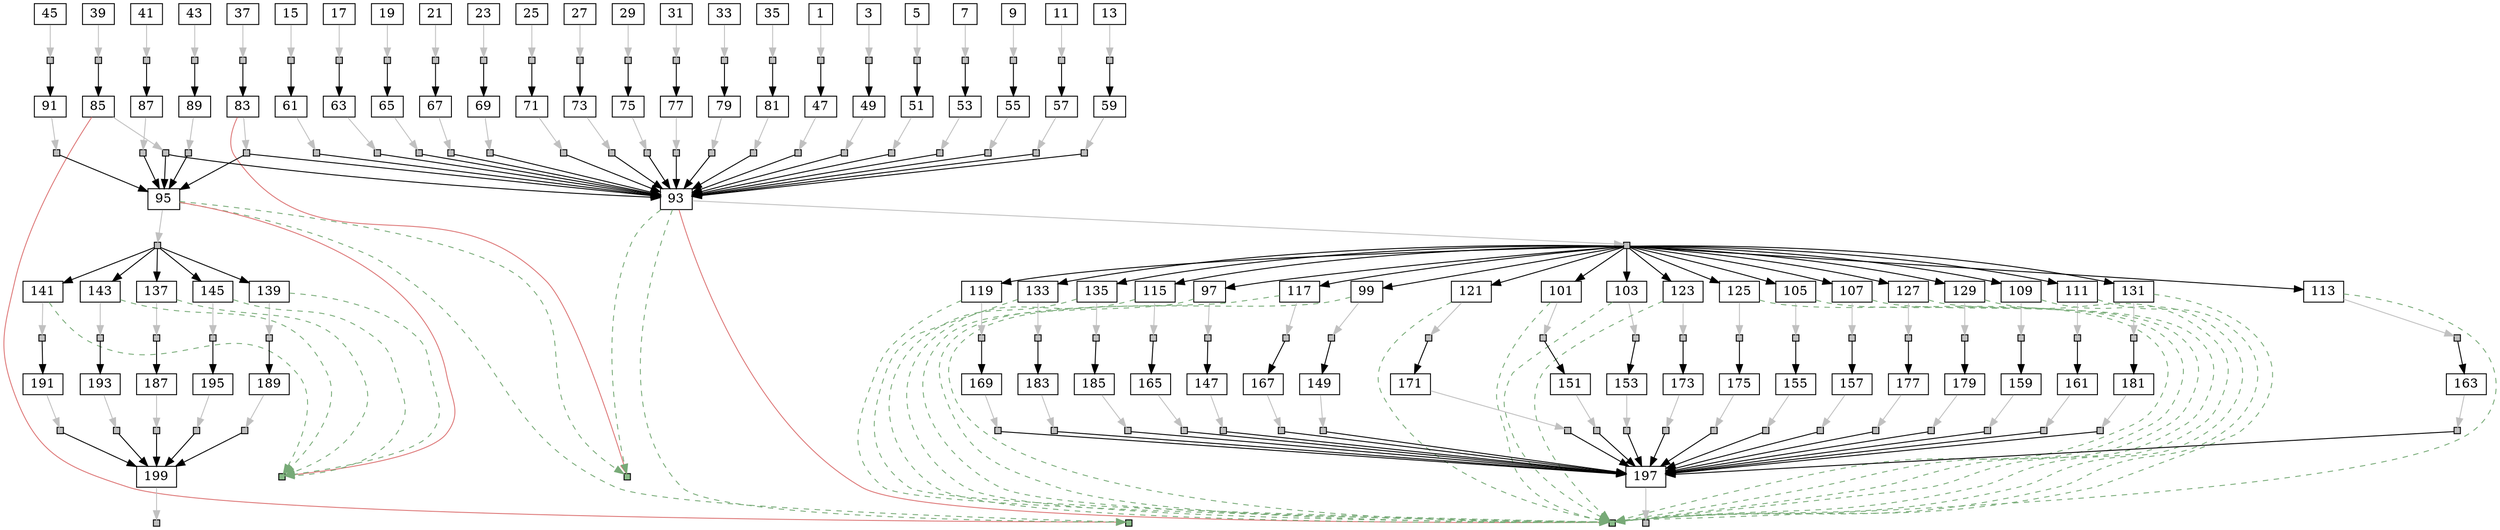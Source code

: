 strict digraph  {
	node [label="\N"];
	1	 [height=0,
		shape=rect,
		size=17.67,
		width=0];
	2	 [fillcolor=gray,
		height=0.1,
		label="",
		shape=rect,
		size=0,
		style=filled,
		width=0.1];
	1 -> 2	 [color=gray,
		size=41507262.0];
	47	 [height=0,
		shape=rect,
		size=411.55,
		width=0];
	2 -> 47	 [size=984101.0];
	3	 [height=0,
		shape=rect,
		size=18.11,
		width=0];
	4	 [fillcolor=gray,
		height=0.1,
		label="",
		shape=rect,
		size=0,
		style=filled,
		width=0.1];
	3 -> 4	 [color=gray,
		size=41441130.0];
	49	 [height=0,
		shape=rect,
		size=618.87,
		width=0];
	4 -> 49	 [size=959224.0];
	5	 [height=0,
		shape=rect,
		size=18.1,
		width=0];
	6	 [fillcolor=gray,
		height=0.1,
		label="",
		shape=rect,
		size=0,
		style=filled,
		width=0.1];
	5 -> 6	 [color=gray,
		size=41501308.0];
	51	 [height=0,
		shape=rect,
		size=343.06,
		width=0];
	6 -> 51	 [size=967515.0];
	7	 [height=0,
		shape=rect,
		size=18.17,
		width=0];
	8	 [fillcolor=gray,
		height=0.1,
		label="",
		shape=rect,
		size=0,
		style=filled,
		width=0.1];
	7 -> 8	 [color=gray,
		size=41451084.0];
	53	 [height=0,
		shape=rect,
		size=243.46,
		width=0];
	8 -> 53	 [size=946487.0];
	9	 [height=0,
		shape=rect,
		size=18.32,
		width=0];
	10	 [fillcolor=gray,
		height=0.1,
		label="",
		shape=rect,
		size=0,
		style=filled,
		width=0.1];
	9 -> 10	 [color=gray,
		size=41450958.0];
	55	 [height=0,
		shape=rect,
		size=508.3,
		width=0];
	10 -> 55	 [size=1008333.0];
	11	 [height=0,
		shape=rect,
		size=18.19,
		width=0];
	12	 [fillcolor=gray,
		height=0.1,
		label="",
		shape=rect,
		size=0,
		style=filled,
		width=0.1];
	11 -> 12	 [color=gray,
		size=41507464.0];
	57	 [height=0,
		shape=rect,
		size=399.8,
		width=0];
	12 -> 57	 [size=963252.0];
	13	 [height=0,
		shape=rect,
		size=18.17,
		width=0];
	14	 [fillcolor=gray,
		height=0.1,
		label="",
		shape=rect,
		size=0,
		style=filled,
		width=0.1];
	13 -> 14	 [color=gray,
		size=41532310.0];
	59	 [height=0,
		shape=rect,
		size=501.25,
		width=0];
	14 -> 59	 [size=994991.0];
	15	 [height=0,
		shape=rect,
		size=18.15,
		width=0];
	16	 [fillcolor=gray,
		height=0.1,
		label="",
		shape=rect,
		size=0,
		style=filled,
		width=0.1];
	15 -> 16	 [color=gray,
		size=41489293.0];
	61	 [height=0,
		shape=rect,
		size=255.44,
		width=0];
	16 -> 61	 [size=968446.0];
	17	 [height=0,
		shape=rect,
		size=18.25,
		width=0];
	18	 [fillcolor=gray,
		height=0.1,
		label="",
		shape=rect,
		size=0,
		style=filled,
		width=0.1];
	17 -> 18	 [color=gray,
		size=41492054.0];
	63	 [height=0,
		shape=rect,
		size=639.54,
		width=0];
	18 -> 63	 [size=994794.0];
	19	 [height=0,
		shape=rect,
		size=17.81,
		width=0];
	20	 [fillcolor=gray,
		height=0.1,
		label="",
		shape=rect,
		size=0,
		style=filled,
		width=0.1];
	19 -> 20	 [color=gray,
		size=41477940.0];
	65	 [height=0,
		shape=rect,
		size=411.64,
		width=0];
	20 -> 65	 [size=985506.0];
	21	 [height=0,
		shape=rect,
		size=18.2,
		width=0];
	22	 [fillcolor=gray,
		height=0.1,
		label="",
		shape=rect,
		size=0,
		style=filled,
		width=0.1];
	21 -> 22	 [color=gray,
		size=41495887.0];
	67	 [height=0,
		shape=rect,
		size=336.96,
		width=0];
	22 -> 67	 [size=988985.0];
	23	 [height=0,
		shape=rect,
		size=19.13,
		width=0];
	24	 [fillcolor=gray,
		height=0.1,
		label="",
		shape=rect,
		size=0,
		style=filled,
		width=0.1];
	23 -> 24	 [color=gray,
		size=41491875.0];
	69	 [height=0,
		shape=rect,
		size=232.29,
		width=0];
	24 -> 69	 [size=990239.0];
	25	 [height=0,
		shape=rect,
		size=17.82,
		width=0];
	26	 [fillcolor=gray,
		height=0.1,
		label="",
		shape=rect,
		size=0,
		style=filled,
		width=0.1];
	25 -> 26	 [color=gray,
		size=41509565.0];
	71	 [height=0,
		shape=rect,
		size=568.45,
		width=0];
	26 -> 71	 [size=1000225.0];
	27	 [height=0,
		shape=rect,
		size=17.84,
		width=0];
	28	 [fillcolor=gray,
		height=0.1,
		label="",
		shape=rect,
		size=0,
		style=filled,
		width=0.1];
	27 -> 28	 [color=gray,
		size=41534916.0];
	73	 [height=0,
		shape=rect,
		size=462.47,
		width=0];
	28 -> 73	 [size=1002448.0];
	29	 [height=0,
		shape=rect,
		size=18.24,
		width=0];
	30	 [fillcolor=gray,
		height=0.1,
		label="",
		shape=rect,
		size=0,
		style=filled,
		width=0.1];
	29 -> 30	 [color=gray,
		size=41472636.0];
	75	 [height=0,
		shape=rect,
		size=685.52,
		width=0];
	30 -> 75	 [size=945805.0];
	31	 [height=0,
		shape=rect,
		size=17.67,
		width=0];
	32	 [fillcolor=gray,
		height=0.1,
		label="",
		shape=rect,
		size=0,
		style=filled,
		width=0.1];
	31 -> 32	 [color=gray,
		size=41500545.0];
	77	 [height=0,
		shape=rect,
		size=411.15,
		width=0];
	32 -> 77	 [size=970225.0];
	33	 [height=0,
		shape=rect,
		size=17.93,
		width=0];
	34	 [fillcolor=gray,
		height=0.1,
		label="",
		shape=rect,
		size=0,
		style=filled,
		width=0.1];
	33 -> 34	 [color=gray,
		size=41493121.0];
	79	 [height=0,
		shape=rect,
		size=554.07,
		width=0];
	34 -> 79	 [size=973420.0];
	35	 [height=0,
		shape=rect,
		size=18.64,
		width=0];
	36	 [fillcolor=gray,
		height=0.1,
		label="",
		shape=rect,
		size=0,
		style=filled,
		width=0.1];
	35 -> 36	 [color=gray,
		size=41532772.0];
	81	 [height=0,
		shape=rect,
		size=516.57,
		width=0];
	36 -> 81	 [size=1019620.0];
	37	 [height=0,
		shape=rect,
		size=17.4,
		width=0];
	38	 [fillcolor=gray,
		height=0.1,
		label="",
		shape=rect,
		size=0,
		style=filled,
		width=0.1];
	37 -> 38	 [color=gray,
		size=41489979.0];
	83	 [height=0,
		shape=rect,
		size=279.61,
		width=0];
	38 -> 83	 [size=988779.0];
	39	 [height=0,
		shape=rect,
		size=16.56,
		width=0];
	40	 [fillcolor=gray,
		height=0.1,
		label="",
		shape=rect,
		size=0,
		style=filled,
		width=0.1];
	39 -> 40	 [color=gray,
		size=41455840.0];
	85	 [height=0,
		shape=rect,
		size=649.31,
		width=0];
	40 -> 85	 [size=955997.0];
	41	 [height=0,
		shape=rect,
		size=17.98,
		width=0];
	42	 [fillcolor=gray,
		height=0.1,
		label="",
		shape=rect,
		size=0,
		style=filled,
		width=0.1];
	41 -> 42	 [color=gray,
		size=41468010.0];
	87	 [height=0,
		shape=rect,
		size=630.23,
		width=0];
	42 -> 87	 [size=968102.0];
	43	 [height=0,
		shape=rect,
		size=18.06,
		width=0];
	44	 [fillcolor=gray,
		height=0.1,
		label="",
		shape=rect,
		size=0,
		style=filled,
		width=0.1];
	43 -> 44	 [color=gray,
		size=41453810.0];
	89	 [height=0,
		shape=rect,
		size=496.86,
		width=0];
	44 -> 89	 [size=988232.0];
	45	 [height=0,
		shape=rect,
		size=18.65,
		width=0];
	46	 [fillcolor=gray,
		height=0.1,
		label="",
		shape=rect,
		size=0,
		style=filled,
		width=0.1];
	45 -> 46	 [color=gray,
		size=41486971.0];
	91	 [height=0,
		shape=rect,
		size=326.3,
		width=0];
	46 -> 91	 [size=971806.0];
	48	 [fillcolor=gray,
		height=0.1,
		label="",
		shape=rect,
		size=0,
		style=filled,
		width=0.1];
	47 -> 48	 [color=gray,
		size=43250551.0];
	93	 [height=0,
		shape=rect,
		size=5.37,
		width=0];
	48 -> 93	 [size=305967.0];
	50	 [fillcolor=gray,
		height=0.1,
		label="",
		shape=rect,
		size=0,
		style=filled,
		width=0.1];
	49 -> 50	 [color=gray,
		size=43214438.0];
	50 -> 93	 [size=311109.0];
	52	 [fillcolor=gray,
		height=0.1,
		label="",
		shape=rect,
		size=0,
		style=filled,
		width=0.1];
	51 -> 52	 [color=gray,
		size=43383066.0];
	52 -> 93	 [size=427850.0];
	54	 [fillcolor=gray,
		height=0.1,
		label="",
		shape=rect,
		size=0,
		style=filled,
		width=0.1];
	53 -> 54	 [color=gray,
		size=43368399.0];
	54 -> 93	 [size=442379.0];
	56	 [fillcolor=gray,
		height=0.1,
		label="",
		shape=rect,
		size=0,
		style=filled,
		width=0.1];
	55 -> 56	 [color=gray,
		size=43073845.0];
	56 -> 93	 [size=209797.0];
	58	 [fillcolor=gray,
		height=0.1,
		label="",
		shape=rect,
		size=0,
		style=filled,
		width=0.1];
	57 -> 58	 [color=gray,
		size=43215724.0];
	58 -> 93	 [size=250089.0];
	60	 [fillcolor=gray,
		height=0.1,
		label="",
		shape=rect,
		size=0,
		style=filled,
		width=0.1];
	59 -> 60	 [color=gray,
		size=43174715.0];
	60 -> 93	 [size=215973.0];
	62	 [fillcolor=gray,
		height=0.1,
		label="",
		shape=rect,
		size=0,
		style=filled,
		width=0.1];
	61 -> 62	 [color=gray,
		size=43265734.0];
	62 -> 93	 [size=323464.0];
	64	 [fillcolor=gray,
		height=0.1,
		label="",
		shape=rect,
		size=0,
		style=filled,
		width=0.1];
	63 -> 64	 [color=gray,
		size=43165570.0];
	64 -> 93	 [size=246887.0];
	66	 [fillcolor=gray,
		height=0.1,
		label="",
		shape=rect,
		size=0,
		style=filled,
		width=0.1];
	65 -> 66	 [color=gray,
		size=43317024.0];
	66 -> 93	 [size=403167.0];
	68	 [fillcolor=gray,
		height=0.1,
		label="",
		shape=rect,
		size=0,
		style=filled,
		width=0.1];
	67 -> 68	 [color=gray,
		size=43324309.0];
	68 -> 93	 [size=395984.0];
	70	 [fillcolor=gray,
		height=0.1,
		label="",
		shape=rect,
		size=0,
		style=filled,
		width=0.1];
	69 -> 70	 [color=gray,
		size=43185956.0];
	70 -> 93	 [size=262897.0];
	72	 [fillcolor=gray,
		height=0.1,
		label="",
		shape=rect,
		size=0,
		style=filled,
		width=0.1];
	71 -> 72	 [color=gray,
		size=43160990.0];
	72 -> 93	 [size=230227.0];
	74	 [fillcolor=gray,
		height=0.1,
		label="",
		shape=rect,
		size=0,
		style=filled,
		width=0.1];
	73 -> 74	 [color=gray,
		size=43397837.0];
	74 -> 93	 [size=443946.0];
	76	 [fillcolor=gray,
		height=0.1,
		label="",
		shape=rect,
		size=0,
		style=filled,
		width=0.1];
	75 -> 76	 [color=gray,
		size=43280846.0];
	76 -> 93	 [size=332592.0];
	78	 [fillcolor=gray,
		height=0.1,
		label="",
		shape=rect,
		size=0,
		style=filled,
		width=0.1];
	77 -> 78	 [color=gray,
		size=43171300.0];
	78 -> 93	 [size=219557.0];
	80	 [fillcolor=gray,
		height=0.1,
		label="",
		shape=rect,
		size=0,
		style=filled,
		width=0.1];
	79 -> 80	 [color=gray,
		size=43137584.0];
	80 -> 93	 [size=196460.0];
	82	 [fillcolor=gray,
		height=0.1,
		label="",
		shape=rect,
		size=0,
		style=filled,
		width=0.1];
	81 -> 82	 [color=gray,
		size=43397962.0];
	82 -> 93	 [size=463387.0];
	84	 [fillcolor=gray,
		height=0.1,
		label="",
		shape=rect,
		size=0,
		style=filled,
		width=0.1];
	83 -> 84	 [color=gray,
		size=43344127.0];
	201	 [fillcolor="#88bb88",
		height=0.1,
		label="",
		shape=rect,
		size=0,
		style=filled,
		width=0.1];
	83 -> 201	 [color="#dd7777",
		size=232767.0,
		weight=0];
	84 -> 93	 [size=0];
	95	 [height=0,
		shape=rect,
		size=5.52,
		width=0];
	84 -> 95	 [size=0];
	86	 [fillcolor=gray,
		height=0.1,
		label="",
		shape=rect,
		size=0,
		style=filled,
		width=0.1];
	85 -> 86	 [color=gray,
		size=43110735.0];
	202	 [fillcolor="#88bb88",
		height=0.1,
		label="",
		shape=rect,
		size=0,
		style=filled,
		width=0.1];
	85 -> 202	 [color="#dd7777",
		size=232767.0,
		weight=0];
	86 -> 93	 [size=0];
	86 -> 95	 [size=0];
	88	 [fillcolor=gray,
		height=0.1,
		label="",
		shape=rect,
		size=0,
		style=filled,
		width=0.1];
	87 -> 88	 [color=gray,
		size=43165477.0];
	88 -> 95	 [size=244146.0];
	90	 [fillcolor=gray,
		height=0.1,
		label="",
		shape=rect,
		size=0,
		style=filled,
		width=0.1];
	89 -> 90	 [color=gray,
		size=43316745.0];
	90 -> 95	 [size=429744.0];
	92	 [fillcolor=gray,
		height=0.1,
		label="",
		shape=rect,
		size=0,
		style=filled,
		width=0.1];
	91 -> 92	 [color=gray,
		size=43369495.0];
	92 -> 95	 [size=432907.0];
	94	 [fillcolor=gray,
		height=0.1,
		label="",
		shape=rect,
		size=0,
		style=filled,
		width=0.1];
	93 -> 94	 [color=gray,
		size=652326.0];
	93 -> 201	 [color="#77aa77",
		size=0,
		style=dashed,
		weight=0];
	93 -> 202	 [color="#77aa77",
		size=0,
		style=dashed,
		weight=0];
	203	 [fillcolor="#88bb88",
		height=0.1,
		label="",
		shape=rect,
		size=0,
		style=filled,
		width=0.1];
	93 -> 203	 [color="#dd7777",
		size=232767.0,
		weight=0];
	97	 [height=0,
		shape=rect,
		size=5.19,
		width=0];
	94 -> 97	 [size=0];
	99	 [height=0,
		shape=rect,
		size=5.17,
		width=0];
	94 -> 99	 [size=0];
	101	 [height=0,
		shape=rect,
		size=5.28,
		width=0];
	94 -> 101	 [size=0];
	103	 [height=0,
		shape=rect,
		size=4.79,
		width=0];
	94 -> 103	 [size=0];
	105	 [height=0,
		shape=rect,
		size=5.33,
		width=0];
	94 -> 105	 [size=0];
	107	 [height=0,
		shape=rect,
		size=4.74,
		width=0];
	94 -> 107	 [size=0];
	109	 [height=0,
		shape=rect,
		size=5.19,
		width=0];
	94 -> 109	 [size=0];
	111	 [height=0,
		shape=rect,
		size=5.07,
		width=0];
	94 -> 111	 [size=0];
	113	 [height=0,
		shape=rect,
		size=4.94,
		width=0];
	94 -> 113	 [size=0];
	115	 [height=0,
		shape=rect,
		size=4.69,
		width=0];
	94 -> 115	 [size=0];
	117	 [height=0,
		shape=rect,
		size=5.06,
		width=0];
	94 -> 117	 [size=0];
	119	 [height=0,
		shape=rect,
		size=5.32,
		width=0];
	94 -> 119	 [size=0];
	121	 [height=0,
		shape=rect,
		size=4.79,
		width=0];
	94 -> 121	 [size=0];
	123	 [height=0,
		shape=rect,
		size=5.15,
		width=0];
	94 -> 123	 [size=0];
	125	 [height=0,
		shape=rect,
		size=4.94,
		width=0];
	94 -> 125	 [size=0];
	127	 [height=0,
		shape=rect,
		size=5.02,
		width=0];
	94 -> 127	 [size=0];
	129	 [height=0,
		shape=rect,
		size=5.5,
		width=0];
	94 -> 129	 [size=0];
	131	 [height=0,
		shape=rect,
		size=5.28,
		width=0];
	94 -> 131	 [size=0];
	133	 [height=0,
		shape=rect,
		size=5.1,
		width=0];
	94 -> 133	 [size=0];
	135	 [height=0,
		shape=rect,
		size=5.04,
		width=0];
	94 -> 135	 [size=0];
	96	 [fillcolor=gray,
		height=0.1,
		label="",
		shape=rect,
		size=0,
		style=filled,
		width=0.1];
	95 -> 96	 [color=gray,
		size=646258.0];
	95 -> 201	 [color="#77aa77",
		size=0,
		style=dashed,
		weight=0];
	95 -> 202	 [color="#77aa77",
		size=0,
		style=dashed,
		weight=0];
	204	 [fillcolor="#88bb88",
		height=0.1,
		label="",
		shape=rect,
		size=0,
		style=filled,
		width=0.1];
	95 -> 204	 [color="#dd7777",
		size=232767.0,
		weight=0];
	137	 [height=0,
		shape=rect,
		size=5.26,
		width=0];
	96 -> 137	 [size=0];
	139	 [height=0,
		shape=rect,
		size=4.89,
		width=0];
	96 -> 139	 [size=0];
	141	 [height=0,
		shape=rect,
		size=4.77,
		width=0];
	96 -> 141	 [size=0];
	143	 [height=0,
		shape=rect,
		size=4.97,
		width=0];
	96 -> 143	 [size=0];
	145	 [height=0,
		shape=rect,
		size=4.59,
		width=0];
	96 -> 145	 [size=0];
	98	 [fillcolor=gray,
		height=0.1,
		label="",
		shape=rect,
		size=0,
		style=filled,
		width=0.1];
	97 -> 98	 [color=gray,
		size=57156.0];
	97 -> 203	 [color="#77aa77",
		size=0,
		style=dashed,
		weight=0];
	147	 [height=0,
		shape=rect,
		size=609.96,
		width=0];
	98 -> 147	 [size=15803.0];
	100	 [fillcolor=gray,
		height=0.1,
		label="",
		shape=rect,
		size=0,
		style=filled,
		width=0.1];
	99 -> 100	 [color=gray,
		size=55767.0];
	99 -> 203	 [color="#77aa77",
		size=0,
		style=dashed,
		weight=0];
	149	 [height=0,
		shape=rect,
		size=626.95,
		width=0];
	100 -> 149	 [size=14414.0];
	102	 [fillcolor=gray,
		height=0.1,
		label="",
		shape=rect,
		size=0,
		style=filled,
		width=0.1];
	101 -> 102	 [color=gray,
		size=53647.0];
	101 -> 203	 [color="#77aa77",
		size=0,
		style=dashed,
		weight=0];
	151	 [height=0,
		shape=rect,
		size=605.88,
		width=0];
	102 -> 151	 [size=12294.0];
	104	 [fillcolor=gray,
		height=0.1,
		label="",
		shape=rect,
		size=0,
		style=filled,
		width=0.1];
	103 -> 104	 [color=gray,
		size=56255.0];
	103 -> 203	 [color="#77aa77",
		size=0,
		style=dashed,
		weight=0];
	153	 [height=0,
		shape=rect,
		size=475.46,
		width=0];
	104 -> 153	 [size=14902.0];
	106	 [fillcolor=gray,
		height=0.1,
		label="",
		shape=rect,
		size=0,
		style=filled,
		width=0.1];
	105 -> 106	 [color=gray,
		size=48361.0];
	105 -> 203	 [color="#77aa77",
		size=0,
		style=dashed,
		weight=0];
	155	 [height=0,
		shape=rect,
		size=638.11,
		width=0];
	106 -> 155	 [size=7008.0];
	108	 [fillcolor=gray,
		height=0.1,
		label="",
		shape=rect,
		size=0,
		style=filled,
		width=0.1];
	107 -> 108	 [color=gray,
		size=60110.0];
	107 -> 203	 [color="#77aa77",
		size=0,
		style=dashed,
		weight=0];
	157	 [height=0,
		shape=rect,
		size=430.59,
		width=0];
	108 -> 157	 [size=18757.0];
	110	 [fillcolor=gray,
		height=0.1,
		label="",
		shape=rect,
		size=0,
		style=filled,
		width=0.1];
	109 -> 110	 [color=gray,
		size=47860.0];
	109 -> 203	 [color="#77aa77",
		size=0,
		style=dashed,
		weight=0];
	159	 [height=0,
		shape=rect,
		size=555.65,
		width=0];
	110 -> 159	 [size=6507.0];
	112	 [fillcolor=gray,
		height=0.1,
		label="",
		shape=rect,
		size=0,
		style=filled,
		width=0.1];
	111 -> 112	 [color=gray,
		size=59404.0];
	111 -> 203	 [color="#77aa77",
		size=0,
		style=dashed,
		weight=0];
	161	 [height=0,
		shape=rect,
		size=428.65,
		width=0];
	112 -> 161	 [size=18051.0];
	114	 [fillcolor=gray,
		height=0.1,
		label="",
		shape=rect,
		size=0,
		style=filled,
		width=0.1];
	113 -> 114	 [color=gray,
		size=50606.0];
	113 -> 203	 [color="#77aa77",
		size=0,
		style=dashed,
		weight=0];
	163	 [height=0,
		shape=rect,
		size=274.22,
		width=0];
	114 -> 163	 [size=9253.0];
	116	 [fillcolor=gray,
		height=0.1,
		label="",
		shape=rect,
		size=0,
		style=filled,
		width=0.1];
	115 -> 116	 [color=gray,
		size=58341.0];
	115 -> 203	 [color="#77aa77",
		size=0,
		style=dashed,
		weight=0];
	165	 [height=0,
		shape=rect,
		size=339.9,
		width=0];
	116 -> 165	 [size=16988.0];
	118	 [fillcolor=gray,
		height=0.1,
		label="",
		shape=rect,
		size=0,
		style=filled,
		width=0.1];
	117 -> 118	 [color=gray,
		size=57324.0];
	117 -> 203	 [color="#77aa77",
		size=0,
		style=dashed,
		weight=0];
	167	 [height=0,
		shape=rect,
		size=322.57,
		width=0];
	118 -> 167	 [size=15971.0];
	120	 [fillcolor=gray,
		height=0.1,
		label="",
		shape=rect,
		size=0,
		style=filled,
		width=0.1];
	119 -> 120	 [color=gray,
		size=53477.0];
	119 -> 203	 [color="#77aa77",
		size=0,
		style=dashed,
		weight=0];
	169	 [height=0,
		shape=rect,
		size=542.35,
		width=0];
	120 -> 169	 [size=12124.0];
	122	 [fillcolor=gray,
		height=0.1,
		label="",
		shape=rect,
		size=0,
		style=filled,
		width=0.1];
	121 -> 122	 [color=gray,
		size=57106.0];
	121 -> 203	 [color="#77aa77",
		size=0,
		style=dashed,
		weight=0];
	171	 [height=0,
		shape=rect,
		size=297.28,
		width=0];
	122 -> 171	 [size=15753.0];
	124	 [fillcolor=gray,
		height=0.1,
		label="",
		shape=rect,
		size=0,
		style=filled,
		width=0.1];
	123 -> 124	 [color=gray,
		size=48267.0];
	123 -> 203	 [color="#77aa77",
		size=0,
		style=dashed,
		weight=0];
	173	 [height=0,
		shape=rect,
		size=592.39,
		width=0];
	124 -> 173	 [size=6914.0];
	126	 [fillcolor=gray,
		height=0.1,
		label="",
		shape=rect,
		size=0,
		style=filled,
		width=0.1];
	125 -> 126	 [color=gray,
		size=58203.0];
	125 -> 203	 [color="#77aa77",
		size=0,
		style=dashed,
		weight=0];
	175	 [height=0,
		shape=rect,
		size=478.39,
		width=0];
	126 -> 175	 [size=16850.0];
	128	 [fillcolor=gray,
		height=0.1,
		label="",
		shape=rect,
		size=0,
		style=filled,
		width=0.1];
	127 -> 128	 [color=gray,
		size=59311.0];
	127 -> 203	 [color="#77aa77",
		size=0,
		style=dashed,
		weight=0];
	177	 [height=0,
		shape=rect,
		size=562.23,
		width=0];
	128 -> 177	 [size=17958.0];
	130	 [fillcolor=gray,
		height=0.1,
		label="",
		shape=rect,
		size=0,
		style=filled,
		width=0.1];
	129 -> 130	 [color=gray,
		size=50720.0];
	129 -> 203	 [color="#77aa77",
		size=0,
		style=dashed,
		weight=0];
	179	 [height=0,
		shape=rect,
		size=456.44,
		width=0];
	130 -> 179	 [size=9367.0];
	132	 [fillcolor=gray,
		height=0.1,
		label="",
		shape=rect,
		size=0,
		style=filled,
		width=0.1];
	131 -> 132	 [color=gray,
		size=57053.0];
	131 -> 203	 [color="#77aa77",
		size=0,
		style=dashed,
		weight=0];
	181	 [height=0,
		shape=rect,
		size=308.26,
		width=0];
	132 -> 181	 [size=15700.0];
	134	 [fillcolor=gray,
		height=0.1,
		label="",
		shape=rect,
		size=0,
		style=filled,
		width=0.1];
	133 -> 134	 [color=gray,
		size=57177.0];
	133 -> 203	 [color="#77aa77",
		size=0,
		style=dashed,
		weight=0];
	183	 [height=0,
		shape=rect,
		size=540.44,
		width=0];
	134 -> 183	 [size=15824.0];
	136	 [fillcolor=gray,
		height=0.1,
		label="",
		shape=rect,
		size=0,
		style=filled,
		width=0.1];
	135 -> 136	 [color=gray,
		size=58831.0];
	135 -> 203	 [color="#77aa77",
		size=0,
		style=dashed,
		weight=0];
	185	 [height=0,
		shape=rect,
		size=645.13,
		width=0];
	136 -> 185	 [size=17478.0];
	138	 [fillcolor=gray,
		height=0.1,
		label="",
		shape=rect,
		size=0,
		style=filled,
		width=0.1];
	137 -> 138	 [color=gray,
		size=46024.0];
	137 -> 204	 [color="#77aa77",
		size=0,
		style=dashed,
		weight=0];
	187	 [height=0,
		shape=rect,
		size=501.83,
		width=0];
	138 -> 187	 [size=10739.0];
	140	 [fillcolor=gray,
		height=0.1,
		label="",
		shape=rect,
		size=0,
		style=filled,
		width=0.1];
	139 -> 140	 [color=gray,
		size=48236.0];
	139 -> 204	 [color="#77aa77",
		size=0,
		style=dashed,
		weight=0];
	189	 [height=0,
		shape=rect,
		size=623.67,
		width=0];
	140 -> 189	 [size=12951.0];
	142	 [fillcolor=gray,
		height=0.1,
		label="",
		shape=rect,
		size=0,
		style=filled,
		width=0.1];
	141 -> 142	 [color=gray,
		size=47537.0];
	141 -> 204	 [color="#77aa77",
		size=0,
		style=dashed,
		weight=0];
	191	 [height=0,
		shape=rect,
		size=343.37,
		width=0];
	142 -> 191	 [size=12252.0];
	144	 [fillcolor=gray,
		height=0.1,
		label="",
		shape=rect,
		size=0,
		style=filled,
		width=0.1];
	143 -> 144	 [color=gray,
		size=50131.0];
	143 -> 204	 [color="#77aa77",
		size=0,
		style=dashed,
		weight=0];
	193	 [height=0,
		shape=rect,
		size=624.64,
		width=0];
	144 -> 193	 [size=14846.0];
	146	 [fillcolor=gray,
		height=0.1,
		label="",
		shape=rect,
		size=0,
		style=filled,
		width=0.1];
	145 -> 146	 [color=gray,
		size=44732.0];
	145 -> 204	 [color="#77aa77",
		size=0,
		style=dashed,
		weight=0];
	195	 [height=0,
		shape=rect,
		size=653.41,
		width=0];
	146 -> 195	 [size=9447.0];
	148	 [fillcolor=gray,
		height=0.1,
		label="",
		shape=rect,
		size=0,
		style=filled,
		width=0.1];
	147 -> 148	 [color=gray,
		size=43292011.0];
	197	 [height=0,
		shape=rect,
		size=5.05,
		width=0];
	148 -> 197	 [size=347427.0];
	150	 [fillcolor=gray,
		height=0.1,
		label="",
		shape=rect,
		size=0,
		style=filled,
		width=0.1];
	149 -> 150	 [color=gray,
		size=43065749.0];
	150 -> 197	 [size=162420.0];
	152	 [fillcolor=gray,
		height=0.1,
		label="",
		shape=rect,
		size=0,
		style=filled,
		width=0.1];
	151 -> 152	 [color=gray,
		size=43376463.0];
	152 -> 197	 [size=421247.0];
	154	 [fillcolor=gray,
		height=0.1,
		label="",
		shape=rect,
		size=0,
		style=filled,
		width=0.1];
	153 -> 154	 [color=gray,
		size=43194435.0];
	154 -> 197	 [size=268415.0];
	156	 [fillcolor=gray,
		height=0.1,
		label="",
		shape=rect,
		size=0,
		style=filled,
		width=0.1];
	155 -> 156	 [color=gray,
		size=43261926.0];
	156 -> 197	 [size=397878.0];
	158	 [fillcolor=gray,
		height=0.1,
		label="",
		shape=rect,
		size=0,
		style=filled,
		width=0.1];
	157 -> 158	 [color=gray,
		size=43400989.0];
	158 -> 197	 [size=435354.0];
	160	 [fillcolor=gray,
		height=0.1,
		label="",
		shape=rect,
		size=0,
		style=filled,
		width=0.1];
	159 -> 160	 [color=gray,
		size=43286344.0];
	160 -> 197	 [size=327602.0];
	162	 [fillcolor=gray,
		height=0.1,
		label="",
		shape=rect,
		size=0,
		style=filled,
		width=0.1];
	161 -> 162	 [color=gray,
		size=43131506.0];
	162 -> 197	 [size=189236.0];
	164	 [fillcolor=gray,
		height=0.1,
		label="",
		shape=rect,
		size=0,
		style=filled,
		width=0.1];
	163 -> 164	 [color=gray,
		size=43226111.0];
	164 -> 197	 [size=307428.0];
	166	 [fillcolor=gray,
		height=0.1,
		label="",
		shape=rect,
		size=0,
		style=filled,
		width=0.1];
	165 -> 166	 [color=gray,
		size=43280964.0];
	166 -> 197	 [size=367107.0];
	168	 [fillcolor=gray,
		height=0.1,
		label="",
		shape=rect,
		size=0,
		style=filled,
		width=0.1];
	167 -> 168	 [color=gray,
		size=43155076.0];
	168 -> 197	 [size=226751.0];
	170	 [fillcolor=gray,
		height=0.1,
		label="",
		shape=rect,
		size=0,
		style=filled,
		width=0.1];
	169 -> 170	 [color=gray,
		size=43131718.0];
	170 -> 197	 [size=208659.0];
	172	 [fillcolor=gray,
		height=0.1,
		label="",
		shape=rect,
		size=0,
		style=filled,
		width=0.1];
	171 -> 172	 [color=gray,
		size=43107517.0];
	172 -> 197	 [size=176754.0];
	174	 [fillcolor=gray,
		height=0.1,
		label="",
		shape=rect,
		size=0,
		style=filled,
		width=0.1];
	173 -> 174	 [color=gray,
		size=43373266.0];
	174 -> 197	 [size=419375.0];
	176	 [fillcolor=gray,
		height=0.1,
		label="",
		shape=rect,
		size=0,
		style=filled,
		width=0.1];
	175 -> 176	 [color=gray,
		size=43394754.0];
	176 -> 197	 [size=446500.0];
	178	 [fillcolor=gray,
		height=0.1,
		label="",
		shape=rect,
		size=0,
		style=filled,
		width=0.1];
	177 -> 178	 [color=gray,
		size=43310637.0];
	178 -> 197	 [size=358894.0];
	180	 [fillcolor=gray,
		height=0.1,
		label="",
		shape=rect,
		size=0,
		style=filled,
		width=0.1];
	179 -> 180	 [color=gray,
		size=43111291.0];
	180 -> 197	 [size=170167.0];
	182	 [fillcolor=gray,
		height=0.1,
		label="",
		shape=rect,
		size=0,
		style=filled,
		width=0.1];
	181 -> 182	 [color=gray,
		size=43322317.0];
	182 -> 197	 [size=387742.0];
	184	 [fillcolor=gray,
		height=0.1,
		label="",
		shape=rect,
		size=0,
		style=filled,
		width=0.1];
	183 -> 184	 [color=gray,
		size=43244605.0];
	184 -> 197	 [size=321982.0];
	186	 [fillcolor=gray,
		height=0.1,
		label="",
		shape=rect,
		size=0,
		style=filled,
		width=0.1];
	185 -> 186	 [color=gray,
		size=43292254.0];
	186 -> 197	 [size=370988.0];
	188	 [fillcolor=gray,
		height=0.1,
		label="",
		shape=rect,
		size=0,
		style=filled,
		width=0.1];
	187 -> 188	 [color=gray,
		size=43154098.0];
	199	 [height=0,
		shape=rect,
		size=5.52,
		width=0];
	188 -> 199	 [size=232767.0];
	190	 [fillcolor=gray,
		height=0.1,
		label="",
		shape=rect,
		size=0,
		style=filled,
		width=0.1];
	189 -> 190	 [color=gray,
		size=43078745.0];
	190 -> 199	 [size=191744.0];
	192	 [fillcolor=gray,
		height=0.1,
		label="",
		shape=rect,
		size=0,
		style=filled,
		width=0.1];
	191 -> 192	 [color=gray,
		size=43122273.0];
	192 -> 199	 [size=185685.0];
	194	 [fillcolor=gray,
		height=0.1,
		label="",
		shape=rect,
		size=0,
		style=filled,
		width=0.1];
	193 -> 194	 [color=gray,
		size=43321044.0];
	194 -> 199	 [size=404722.0];
	196	 [fillcolor=gray,
		height=0.1,
		label="",
		shape=rect,
		size=0,
		style=filled,
		width=0.1];
	195 -> 196	 [color=gray,
		size=43117292.0];
	196 -> 199	 [size=189019.0];
	198	 [fillcolor=gray,
		height=0.1,
		label="",
		shape=rect,
		size=0,
		style=filled,
		width=0.1];
	197 -> 198	 [color=gray,
		size=48447.0];
	200	 [fillcolor=gray,
		height=0.1,
		label="",
		shape=rect,
		size=0,
		style=filled,
		width=0.1];
	199 -> 200	 [color=gray,
		size=23265.0];
}
